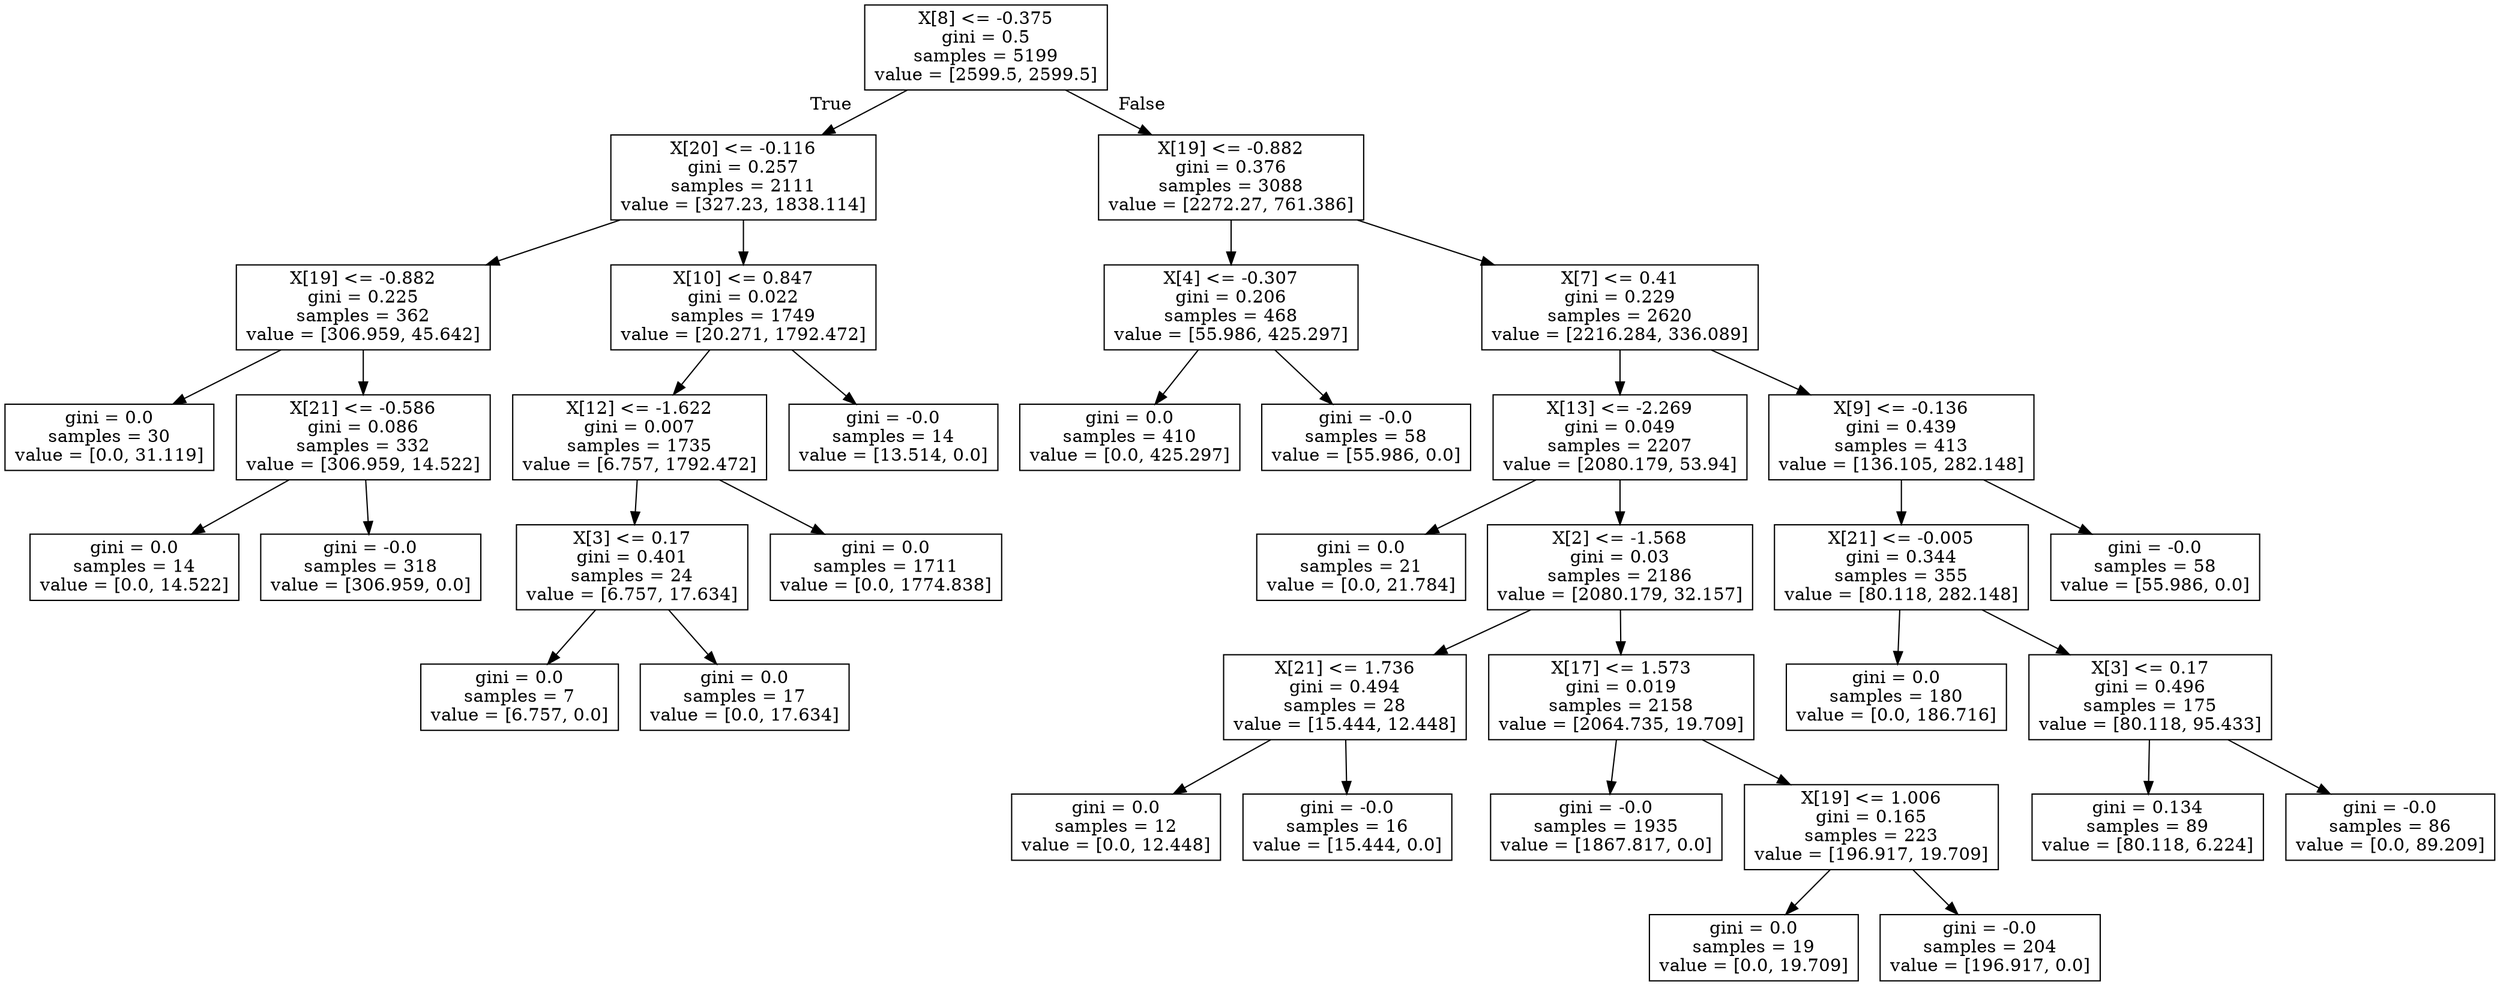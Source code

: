 digraph Tree {
node [shape=box] ;
0 [label="X[8] <= -0.375\ngini = 0.5\nsamples = 5199\nvalue = [2599.5, 2599.5]"] ;
1 [label="X[20] <= -0.116\ngini = 0.257\nsamples = 2111\nvalue = [327.23, 1838.114]"] ;
0 -> 1 [labeldistance=2.5, labelangle=45, headlabel="True"] ;
2 [label="X[19] <= -0.882\ngini = 0.225\nsamples = 362\nvalue = [306.959, 45.642]"] ;
1 -> 2 ;
3 [label="gini = 0.0\nsamples = 30\nvalue = [0.0, 31.119]"] ;
2 -> 3 ;
4 [label="X[21] <= -0.586\ngini = 0.086\nsamples = 332\nvalue = [306.959, 14.522]"] ;
2 -> 4 ;
5 [label="gini = 0.0\nsamples = 14\nvalue = [0.0, 14.522]"] ;
4 -> 5 ;
6 [label="gini = -0.0\nsamples = 318\nvalue = [306.959, 0.0]"] ;
4 -> 6 ;
7 [label="X[10] <= 0.847\ngini = 0.022\nsamples = 1749\nvalue = [20.271, 1792.472]"] ;
1 -> 7 ;
8 [label="X[12] <= -1.622\ngini = 0.007\nsamples = 1735\nvalue = [6.757, 1792.472]"] ;
7 -> 8 ;
9 [label="X[3] <= 0.17\ngini = 0.401\nsamples = 24\nvalue = [6.757, 17.634]"] ;
8 -> 9 ;
10 [label="gini = 0.0\nsamples = 7\nvalue = [6.757, 0.0]"] ;
9 -> 10 ;
11 [label="gini = 0.0\nsamples = 17\nvalue = [0.0, 17.634]"] ;
9 -> 11 ;
12 [label="gini = 0.0\nsamples = 1711\nvalue = [0.0, 1774.838]"] ;
8 -> 12 ;
13 [label="gini = -0.0\nsamples = 14\nvalue = [13.514, 0.0]"] ;
7 -> 13 ;
14 [label="X[19] <= -0.882\ngini = 0.376\nsamples = 3088\nvalue = [2272.27, 761.386]"] ;
0 -> 14 [labeldistance=2.5, labelangle=-45, headlabel="False"] ;
15 [label="X[4] <= -0.307\ngini = 0.206\nsamples = 468\nvalue = [55.986, 425.297]"] ;
14 -> 15 ;
16 [label="gini = 0.0\nsamples = 410\nvalue = [0.0, 425.297]"] ;
15 -> 16 ;
17 [label="gini = -0.0\nsamples = 58\nvalue = [55.986, 0.0]"] ;
15 -> 17 ;
18 [label="X[7] <= 0.41\ngini = 0.229\nsamples = 2620\nvalue = [2216.284, 336.089]"] ;
14 -> 18 ;
19 [label="X[13] <= -2.269\ngini = 0.049\nsamples = 2207\nvalue = [2080.179, 53.94]"] ;
18 -> 19 ;
20 [label="gini = 0.0\nsamples = 21\nvalue = [0.0, 21.784]"] ;
19 -> 20 ;
21 [label="X[2] <= -1.568\ngini = 0.03\nsamples = 2186\nvalue = [2080.179, 32.157]"] ;
19 -> 21 ;
22 [label="X[21] <= 1.736\ngini = 0.494\nsamples = 28\nvalue = [15.444, 12.448]"] ;
21 -> 22 ;
23 [label="gini = 0.0\nsamples = 12\nvalue = [0.0, 12.448]"] ;
22 -> 23 ;
24 [label="gini = -0.0\nsamples = 16\nvalue = [15.444, 0.0]"] ;
22 -> 24 ;
25 [label="X[17] <= 1.573\ngini = 0.019\nsamples = 2158\nvalue = [2064.735, 19.709]"] ;
21 -> 25 ;
26 [label="gini = -0.0\nsamples = 1935\nvalue = [1867.817, 0.0]"] ;
25 -> 26 ;
27 [label="X[19] <= 1.006\ngini = 0.165\nsamples = 223\nvalue = [196.917, 19.709]"] ;
25 -> 27 ;
28 [label="gini = 0.0\nsamples = 19\nvalue = [0.0, 19.709]"] ;
27 -> 28 ;
29 [label="gini = -0.0\nsamples = 204\nvalue = [196.917, 0.0]"] ;
27 -> 29 ;
30 [label="X[9] <= -0.136\ngini = 0.439\nsamples = 413\nvalue = [136.105, 282.148]"] ;
18 -> 30 ;
31 [label="X[21] <= -0.005\ngini = 0.344\nsamples = 355\nvalue = [80.118, 282.148]"] ;
30 -> 31 ;
32 [label="gini = 0.0\nsamples = 180\nvalue = [0.0, 186.716]"] ;
31 -> 32 ;
33 [label="X[3] <= 0.17\ngini = 0.496\nsamples = 175\nvalue = [80.118, 95.433]"] ;
31 -> 33 ;
34 [label="gini = 0.134\nsamples = 89\nvalue = [80.118, 6.224]"] ;
33 -> 34 ;
37 [label="gini = -0.0\nsamples = 86\nvalue = [0.0, 89.209]"] ;
33 -> 37 ;
38 [label="gini = -0.0\nsamples = 58\nvalue = [55.986, 0.0]"] ;
30 -> 38 ;
}